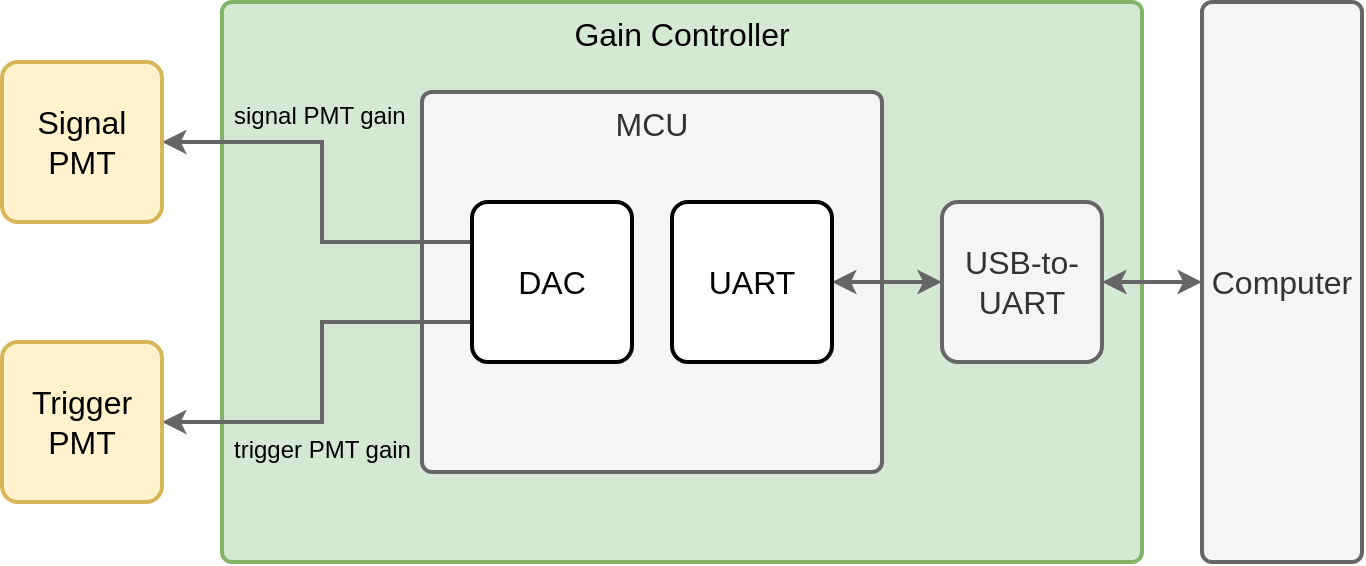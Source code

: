 <mxfile version="20.8.16" type="device"><diagram name="Page-1" id="enLy-mmH4PoecmfvSMST"><mxGraphModel dx="1162" dy="702" grid="1" gridSize="10" guides="1" tooltips="1" connect="1" arrows="1" fold="1" page="1" pageScale="1" pageWidth="850" pageHeight="1100" math="0" shadow="0"><root><mxCell id="0"/><mxCell id="1" parent="0"/><mxCell id="CgPO8AYfrFDYGtvlMjvW-1" value="Gain Controller" style="rounded=1;whiteSpace=wrap;html=1;verticalAlign=top;strokeWidth=2;fontFamily=Helvetica;arcSize=10;fontSize=16;fontStyle=0;fillColor=#d5e8d4;strokeColor=#82b366;absoluteArcSize=1;" vertex="1" parent="1"><mxGeometry x="190" y="80" width="460" height="280" as="geometry"/></mxCell><mxCell id="CgPO8AYfrFDYGtvlMjvW-9" value="MCU" style="rounded=1;whiteSpace=wrap;html=1;labelPosition=center;verticalLabelPosition=middle;align=center;verticalAlign=top;strokeWidth=2;fontFamily=Helvetica;arcSize=10;fontSize=16;fontStyle=0;fillColor=#f5f5f5;strokeColor=#666666;fontColor=#333333;absoluteArcSize=1;" vertex="1" parent="1"><mxGeometry x="290" y="125" width="230" height="190" as="geometry"/></mxCell><mxCell id="CgPO8AYfrFDYGtvlMjvW-11" style="edgeStyle=orthogonalEdgeStyle;rounded=0;orthogonalLoop=1;jettySize=auto;html=1;exitX=0;exitY=0.5;exitDx=0;exitDy=0;entryX=1;entryY=0.5;entryDx=0;entryDy=0;startArrow=classic;startFill=1;strokeWidth=2;fontFamily=Helvetica;arcSize=10;fontSize=12;strokeColor=#666666;" edge="1" parent="1" source="CgPO8AYfrFDYGtvlMjvW-4" target="CgPO8AYfrFDYGtvlMjvW-10"><mxGeometry relative="1" as="geometry"/></mxCell><mxCell id="CgPO8AYfrFDYGtvlMjvW-4" value="USB-to-UART" style="rounded=1;whiteSpace=wrap;html=1;strokeWidth=2;fontFamily=Helvetica;arcSize=10;fontSize=16;fontStyle=0;fillColor=#f5f5f5;fontColor=#333333;strokeColor=#666666;" vertex="1" parent="1"><mxGeometry x="550" y="180" width="80" height="80" as="geometry"/></mxCell><mxCell id="CgPO8AYfrFDYGtvlMjvW-15" style="edgeStyle=orthogonalEdgeStyle;rounded=0;orthogonalLoop=1;jettySize=auto;html=1;exitX=0;exitY=0.5;exitDx=0;exitDy=0;entryX=1;entryY=0.5;entryDx=0;entryDy=0;labelBackgroundColor=none;startArrow=classic;startFill=1;strokeWidth=2;fontFamily=Helvetica;arcSize=10;fontSize=12;strokeColor=#666666;" edge="1" parent="1" source="CgPO8AYfrFDYGtvlMjvW-8" target="CgPO8AYfrFDYGtvlMjvW-4"><mxGeometry relative="1" as="geometry"/></mxCell><mxCell id="CgPO8AYfrFDYGtvlMjvW-8" value="Computer" style="rounded=1;whiteSpace=wrap;html=1;strokeWidth=2;fontFamily=Helvetica;arcSize=10;fontSize=16;fontStyle=0;fillColor=#f5f5f5;fontColor=#333333;strokeColor=#666666;absoluteArcSize=1;" vertex="1" parent="1"><mxGeometry x="680" y="80" width="80" height="280" as="geometry"/></mxCell><mxCell id="CgPO8AYfrFDYGtvlMjvW-12" value="signal PMT gain" style="edgeStyle=orthogonalEdgeStyle;rounded=0;orthogonalLoop=1;jettySize=auto;html=1;exitX=0;exitY=0.25;exitDx=0;exitDy=0;startArrow=none;startFill=0;align=left;labelPosition=left;verticalLabelPosition=top;verticalAlign=bottom;spacingRight=4;labelBackgroundColor=none;spacingBottom=4;strokeWidth=2;fontFamily=Helvetica;arcSize=10;fontSize=12;strokeColor=#666666;spacingLeft=4;entryX=1;entryY=0.5;entryDx=0;entryDy=0;" edge="1" parent="1" source="CgPO8AYfrFDYGtvlMjvW-2" target="CgPO8AYfrFDYGtvlMjvW-16"><mxGeometry x="0.707" relative="1" as="geometry"><mxPoint x="150" y="150" as="targetPoint"/><Array as="points"><mxPoint x="240" y="200"/><mxPoint x="240" y="150"/></Array><mxPoint as="offset"/></mxGeometry></mxCell><mxCell id="CgPO8AYfrFDYGtvlMjvW-13" value="trigger PMT gain" style="edgeStyle=orthogonalEdgeStyle;rounded=0;orthogonalLoop=1;jettySize=auto;html=1;exitX=0;exitY=0.75;exitDx=0;exitDy=0;startArrow=none;startFill=0;labelPosition=left;verticalLabelPosition=bottom;align=left;verticalAlign=top;spacingRight=4;labelBackgroundColor=none;strokeWidth=2;fontFamily=Helvetica;arcSize=10;fontSize=12;strokeColor=#666666;spacingLeft=4;entryX=1;entryY=0.5;entryDx=0;entryDy=0;" edge="1" parent="1" source="CgPO8AYfrFDYGtvlMjvW-2" target="CgPO8AYfrFDYGtvlMjvW-17"><mxGeometry x="0.707" relative="1" as="geometry"><mxPoint x="150" y="290" as="targetPoint"/><Array as="points"><mxPoint x="240" y="240"/><mxPoint x="240" y="290"/></Array><mxPoint as="offset"/></mxGeometry></mxCell><mxCell id="CgPO8AYfrFDYGtvlMjvW-2" value="DAC" style="rounded=1;whiteSpace=wrap;html=1;strokeWidth=2;fontFamily=Helvetica;arcSize=10;fontSize=16;fontStyle=0;" vertex="1" parent="1"><mxGeometry x="315" y="180" width="80" height="80" as="geometry"/></mxCell><mxCell id="CgPO8AYfrFDYGtvlMjvW-10" value="UART" style="rounded=1;whiteSpace=wrap;html=1;strokeWidth=2;fontFamily=Helvetica;arcSize=10;fontSize=16;fontStyle=0;" vertex="1" parent="1"><mxGeometry x="415" y="180" width="80" height="80" as="geometry"/></mxCell><mxCell id="CgPO8AYfrFDYGtvlMjvW-16" value="Signal&lt;br&gt;PMT" style="rounded=1;whiteSpace=wrap;html=1;strokeWidth=2;fontFamily=Helvetica;arcSize=10;fontSize=16;fontStyle=0;fillColor=#fff2cc;strokeColor=#d6b656;" vertex="1" parent="1"><mxGeometry x="80" y="110" width="80" height="80" as="geometry"/></mxCell><mxCell id="CgPO8AYfrFDYGtvlMjvW-17" value="Trigger&lt;br&gt;PMT" style="rounded=1;whiteSpace=wrap;html=1;strokeWidth=2;fontFamily=Helvetica;arcSize=10;fontSize=16;fontStyle=0;fillColor=#fff2cc;strokeColor=#d6b656;" vertex="1" parent="1"><mxGeometry x="80" y="250" width="80" height="80" as="geometry"/></mxCell></root></mxGraphModel></diagram></mxfile>